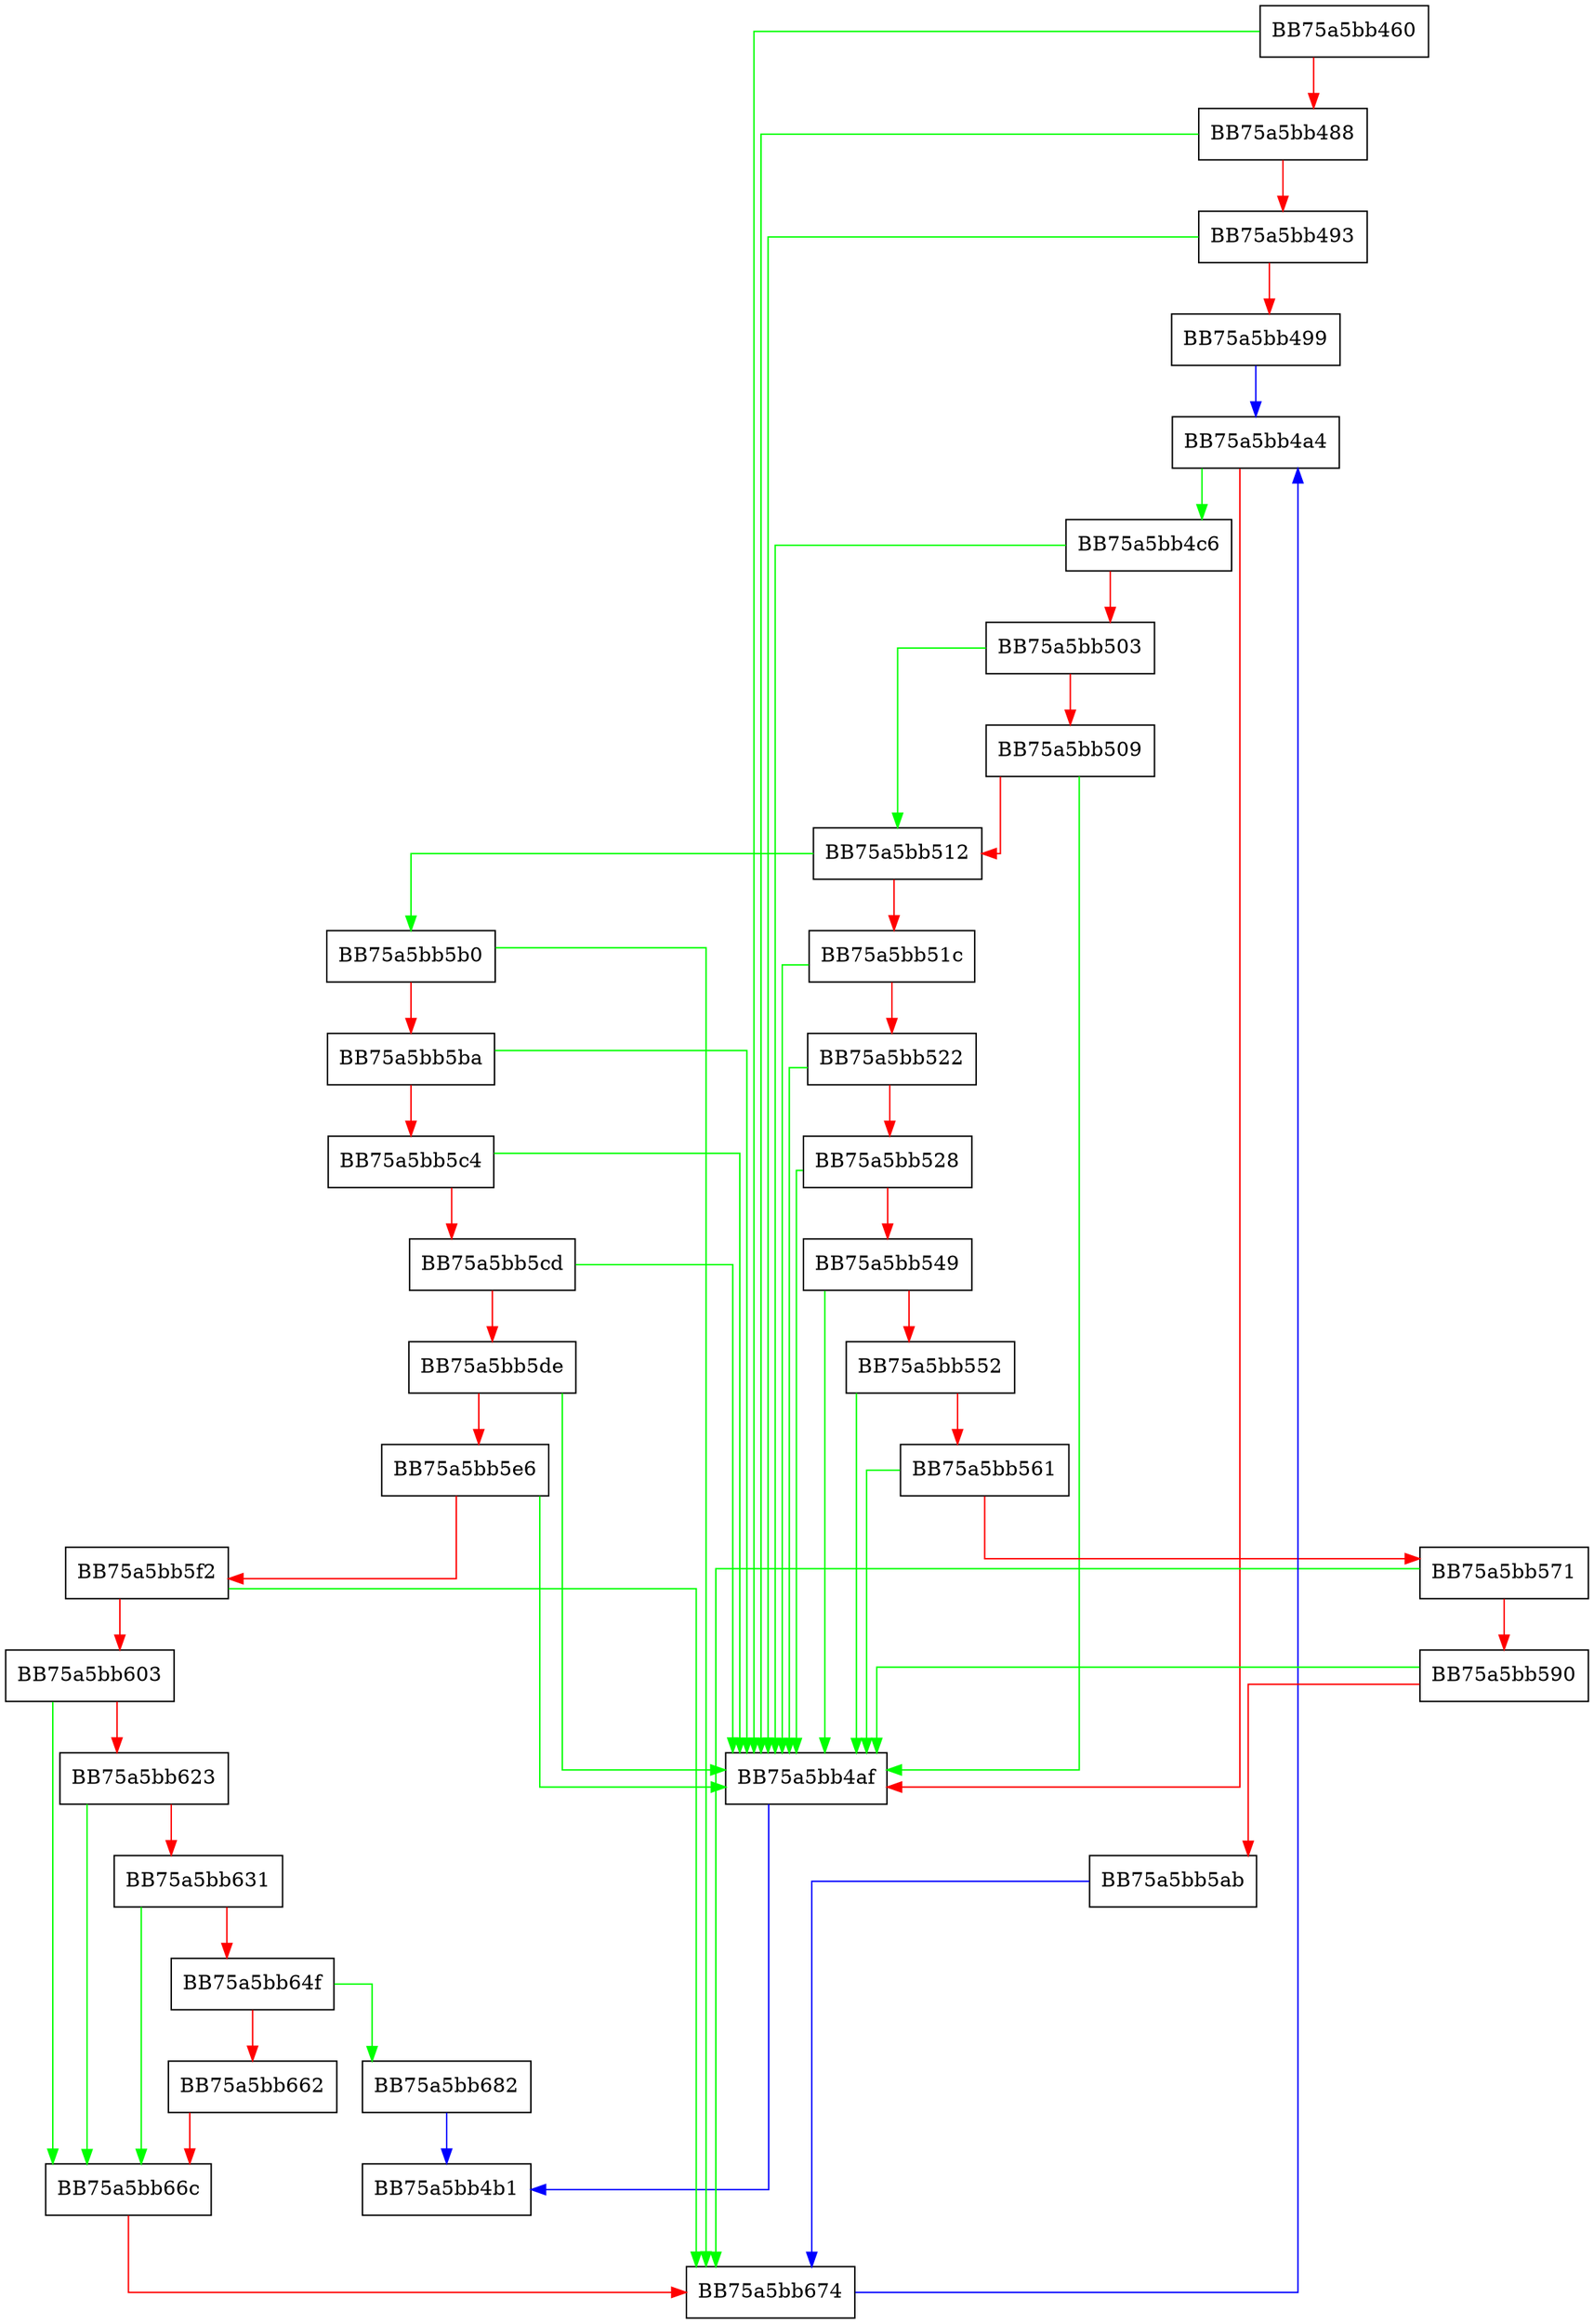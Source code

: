 digraph rarofst_ismine {
  node [shape="box"];
  graph [splines=ortho];
  BB75a5bb460 -> BB75a5bb4af [color="green"];
  BB75a5bb460 -> BB75a5bb488 [color="red"];
  BB75a5bb488 -> BB75a5bb4af [color="green"];
  BB75a5bb488 -> BB75a5bb493 [color="red"];
  BB75a5bb493 -> BB75a5bb4af [color="green"];
  BB75a5bb493 -> BB75a5bb499 [color="red"];
  BB75a5bb499 -> BB75a5bb4a4 [color="blue"];
  BB75a5bb4a4 -> BB75a5bb4c6 [color="green"];
  BB75a5bb4a4 -> BB75a5bb4af [color="red"];
  BB75a5bb4af -> BB75a5bb4b1 [color="blue"];
  BB75a5bb4c6 -> BB75a5bb4af [color="green"];
  BB75a5bb4c6 -> BB75a5bb503 [color="red"];
  BB75a5bb503 -> BB75a5bb512 [color="green"];
  BB75a5bb503 -> BB75a5bb509 [color="red"];
  BB75a5bb509 -> BB75a5bb4af [color="green"];
  BB75a5bb509 -> BB75a5bb512 [color="red"];
  BB75a5bb512 -> BB75a5bb5b0 [color="green"];
  BB75a5bb512 -> BB75a5bb51c [color="red"];
  BB75a5bb51c -> BB75a5bb4af [color="green"];
  BB75a5bb51c -> BB75a5bb522 [color="red"];
  BB75a5bb522 -> BB75a5bb4af [color="green"];
  BB75a5bb522 -> BB75a5bb528 [color="red"];
  BB75a5bb528 -> BB75a5bb4af [color="green"];
  BB75a5bb528 -> BB75a5bb549 [color="red"];
  BB75a5bb549 -> BB75a5bb4af [color="green"];
  BB75a5bb549 -> BB75a5bb552 [color="red"];
  BB75a5bb552 -> BB75a5bb4af [color="green"];
  BB75a5bb552 -> BB75a5bb561 [color="red"];
  BB75a5bb561 -> BB75a5bb4af [color="green"];
  BB75a5bb561 -> BB75a5bb571 [color="red"];
  BB75a5bb571 -> BB75a5bb674 [color="green"];
  BB75a5bb571 -> BB75a5bb590 [color="red"];
  BB75a5bb590 -> BB75a5bb4af [color="green"];
  BB75a5bb590 -> BB75a5bb5ab [color="red"];
  BB75a5bb5ab -> BB75a5bb674 [color="blue"];
  BB75a5bb5b0 -> BB75a5bb674 [color="green"];
  BB75a5bb5b0 -> BB75a5bb5ba [color="red"];
  BB75a5bb5ba -> BB75a5bb4af [color="green"];
  BB75a5bb5ba -> BB75a5bb5c4 [color="red"];
  BB75a5bb5c4 -> BB75a5bb4af [color="green"];
  BB75a5bb5c4 -> BB75a5bb5cd [color="red"];
  BB75a5bb5cd -> BB75a5bb4af [color="green"];
  BB75a5bb5cd -> BB75a5bb5de [color="red"];
  BB75a5bb5de -> BB75a5bb4af [color="green"];
  BB75a5bb5de -> BB75a5bb5e6 [color="red"];
  BB75a5bb5e6 -> BB75a5bb4af [color="green"];
  BB75a5bb5e6 -> BB75a5bb5f2 [color="red"];
  BB75a5bb5f2 -> BB75a5bb674 [color="green"];
  BB75a5bb5f2 -> BB75a5bb603 [color="red"];
  BB75a5bb603 -> BB75a5bb66c [color="green"];
  BB75a5bb603 -> BB75a5bb623 [color="red"];
  BB75a5bb623 -> BB75a5bb66c [color="green"];
  BB75a5bb623 -> BB75a5bb631 [color="red"];
  BB75a5bb631 -> BB75a5bb66c [color="green"];
  BB75a5bb631 -> BB75a5bb64f [color="red"];
  BB75a5bb64f -> BB75a5bb682 [color="green"];
  BB75a5bb64f -> BB75a5bb662 [color="red"];
  BB75a5bb662 -> BB75a5bb66c [color="red"];
  BB75a5bb66c -> BB75a5bb674 [color="red"];
  BB75a5bb674 -> BB75a5bb4a4 [color="blue"];
  BB75a5bb682 -> BB75a5bb4b1 [color="blue"];
}